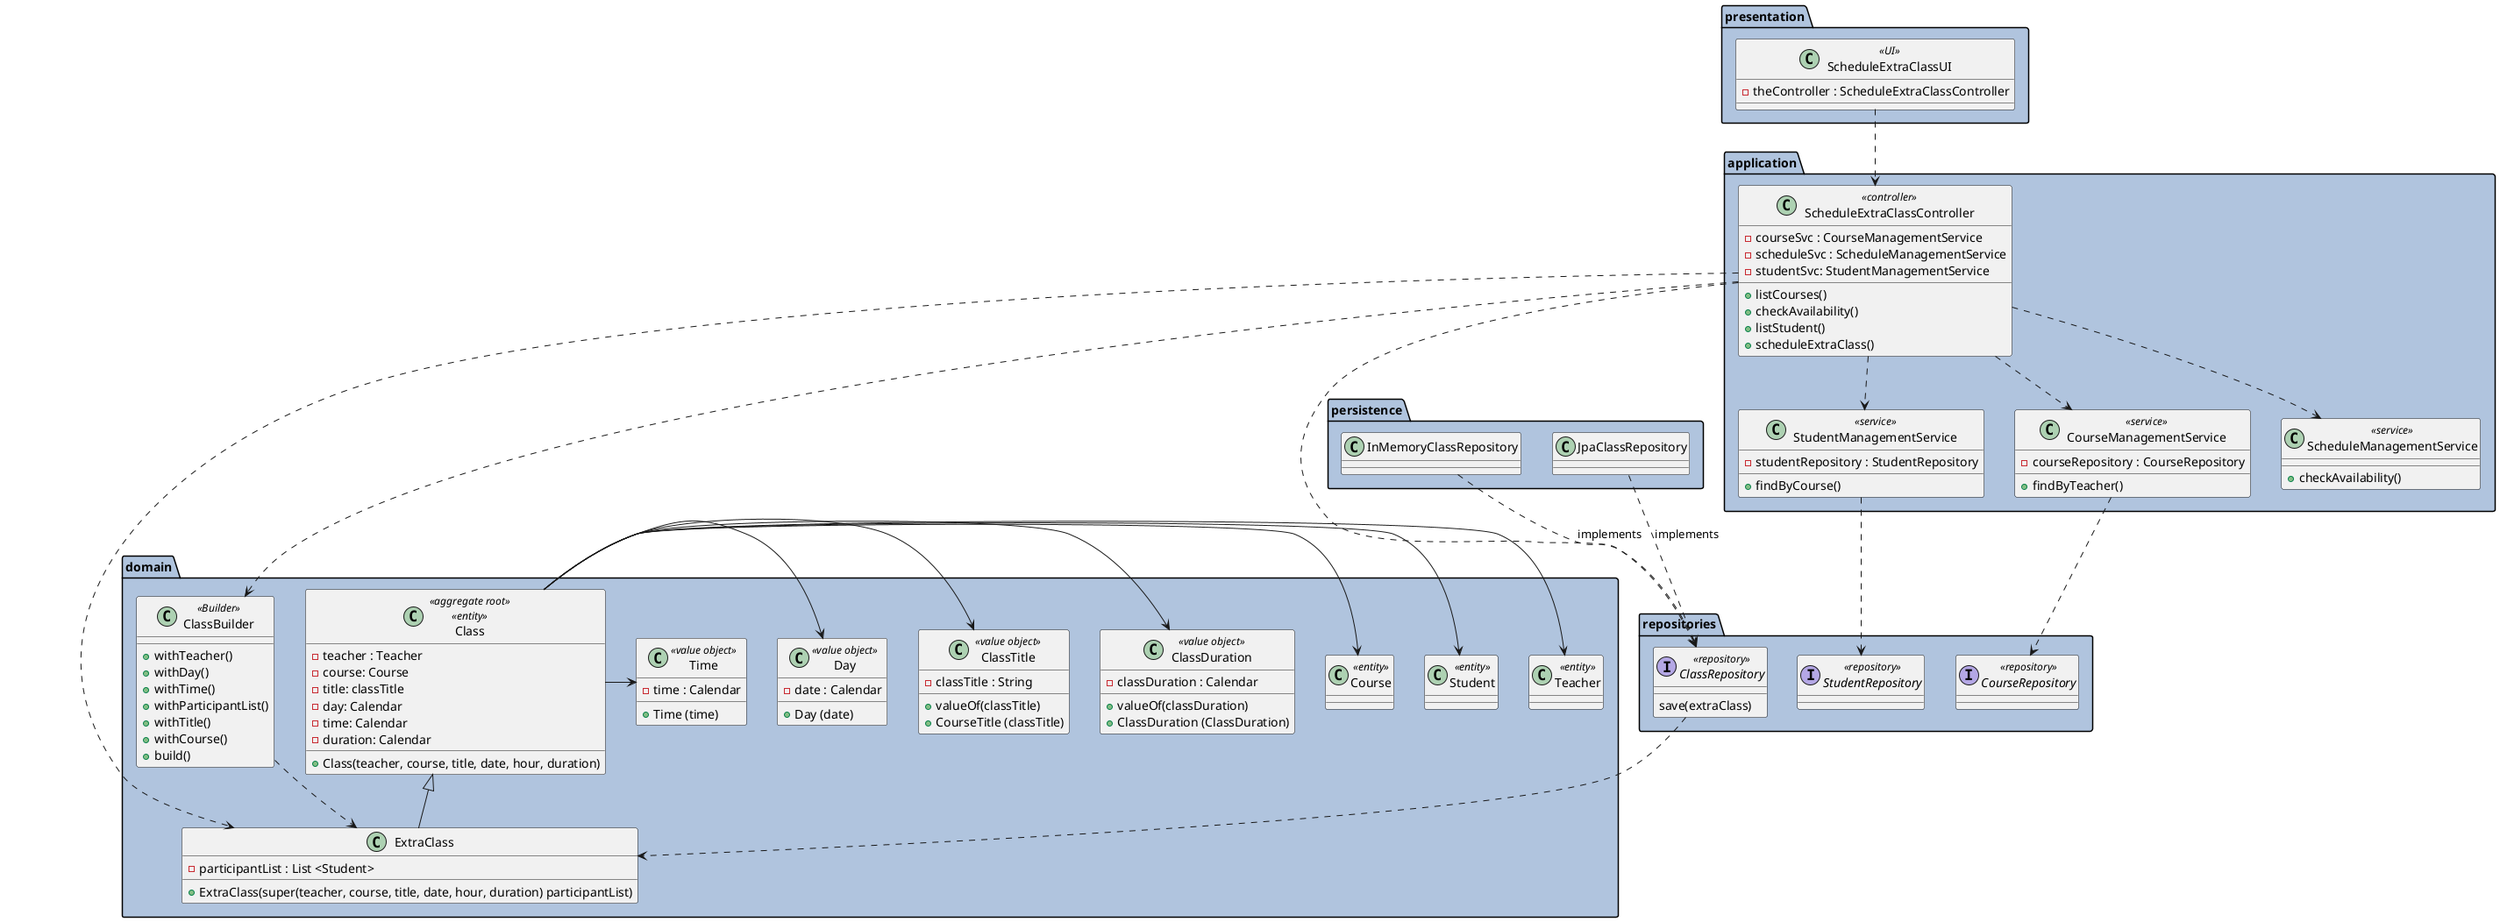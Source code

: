 @startuml
'https://plantuml.com/class-diagram

package "presentation" #LightSteelBlue {
    class ScheduleExtraClassUI <<UI>>{
    - theController : ScheduleExtraClassController
    }
}

package "domain" #LightSteelBlue {
    class Class <<aggregate root>> <<entity>>{
    -teacher : Teacher
    -course: Course
    - title: classTitle
    - day: Calendar
    - time: Calendar
    - duration: Calendar
    + Class(teacher, course, title, date, hour, duration)
    }

    class ExtraClass extends Class {
     - participantList : List <Student>
    + ExtraClass(super(teacher, course, title, date, hour, duration) participantList)
    }

    class ClassTitle <<value object>>{
    - classTitle : String
    + valueOf(classTitle)
    +  CourseTitle (classTitle)
    }

    class ClassDuration <<value object>>{
        - classDuration : Calendar
        + valueOf(classDuration)
        +  ClassDuration (ClassDuration)
     }

      class Time <<value object>>{
             - time : Calendar
             +  Time (time)
       }

       class Day <<value object>>{
                    - date : Calendar
                    +  Day (date)
              }


     class Teacher <<entity>> {

     }

     class Student <<entity>> {

     }

      class Course <<entity>> {

          }

          class ClassBuilder <<Builder>>{
                  +withTeacher()
                  +withDay()
                  +withTime()
                  +withParticipantList()
                  +withTitle()
                  +withCourse()
                  +build()
                  }

}

package "repositories" #LightSteelBlue {

    interface ClassRepository <<repository>>{
    save(extraClass)
    }

    interface CourseRepository <<repository>>{
    }


    interface StudentRepository <<repository>>{

    }

}

package "application" #LightSteelBlue {
 class ScheduleExtraClassController <<controller>>{
    - courseSvc : CourseManagementService
    - scheduleSvc : ScheduleManagementService
    - studentSvc: StudentManagementService
    + listCourses()
    + checkAvailability()
    +listStudent()
    +scheduleExtraClass()
    }

 class CourseManagementService <<service>>{
    - courseRepository : CourseRepository
    + findByTeacher()
    }

 class StudentManagementService <<service>>{
    - studentRepository : StudentRepository
    + findByCourse()
    }
 class ScheduleManagementService <<service>>{
     + checkAvailability()
     }
}

package "persistence" #LightSteelBlue {
    class JpaClassRepository {
    }

    class InMemoryClassRepository {
    }

}

ScheduleExtraClassUI .-> ScheduleExtraClassController
ScheduleExtraClassController .-> CourseManagementService
ScheduleExtraClassController .-> StudentManagementService
ScheduleExtraClassController .-> ScheduleManagementService
CourseManagementService .-> CourseRepository
StudentManagementService .-> StudentRepository
Class -> Teacher
Class -> Student
Class -> Course
Class -> ClassDuration
Class -> ClassTitle
Class -> Day
Class -> Time
ScheduleExtraClassController .-> ClassRepository
ScheduleExtraClassController .-> ExtraClass
ClassRepository .-> ExtraClass
JpaClassRepository .-> ClassRepository : implements
InMemoryClassRepository .-> ClassRepository: implements
ScheduleExtraClassController .-> ClassBuilder
ClassBuilder .-> ExtraClass

@enduml